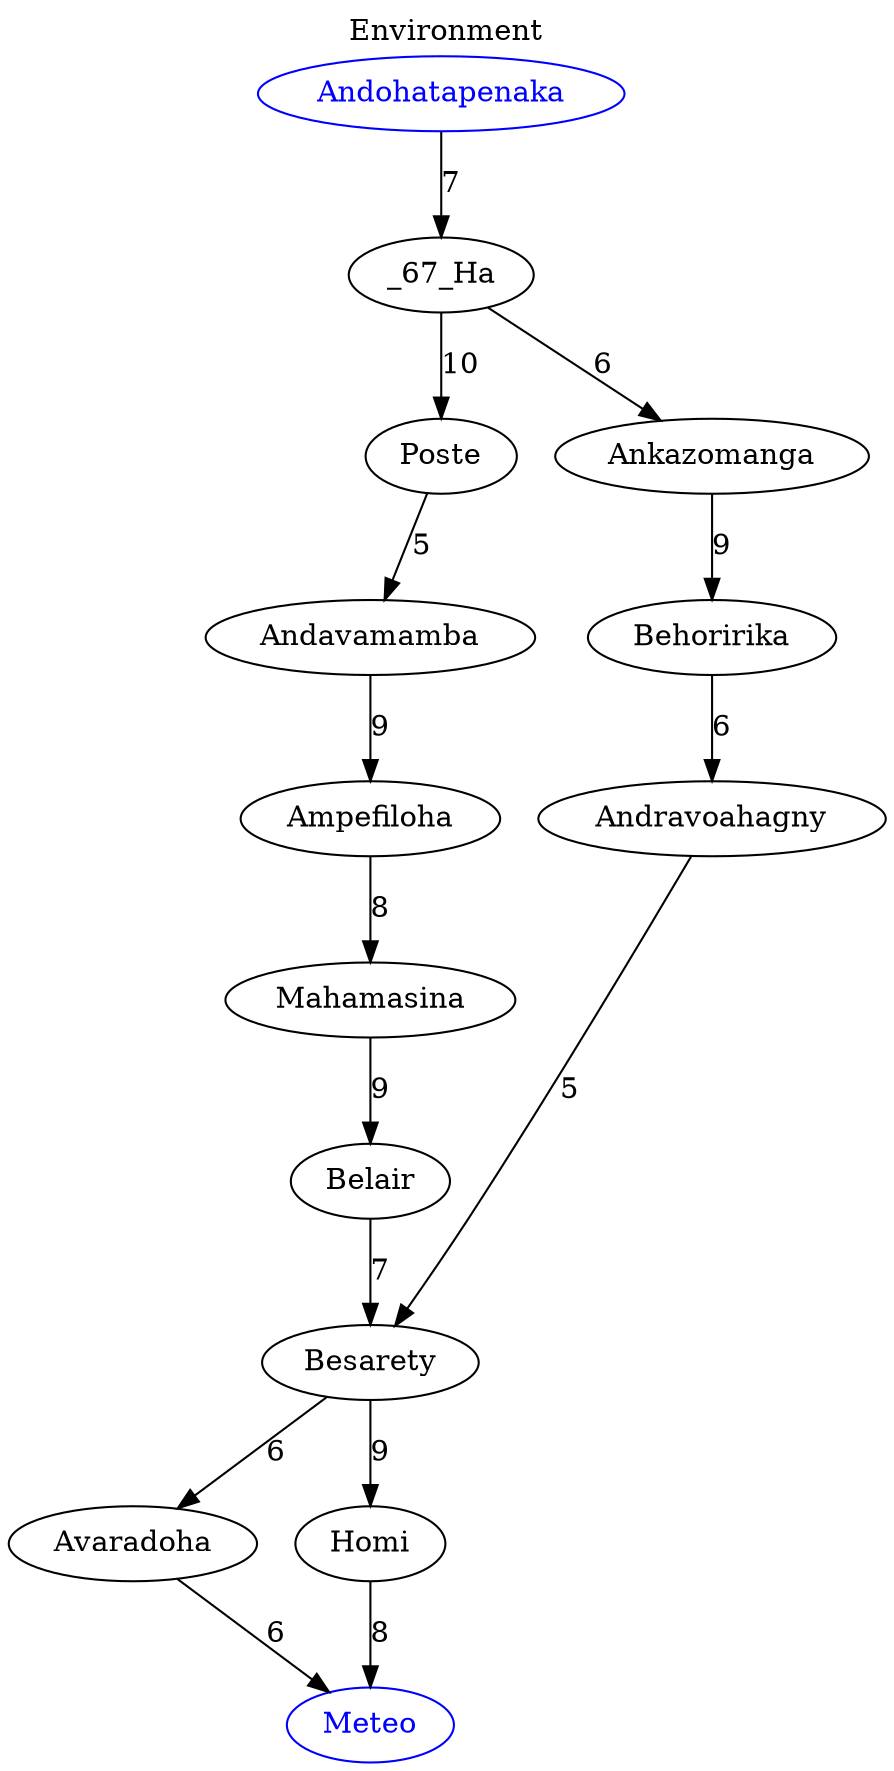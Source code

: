 digraph G {
	labelloc="t"	label="Environment"	 Andohatapenaka [color="blue", fontcolor="blue"];
	 Meteo [color="blue", fontcolor="blue"];
	Andavamamba -> Ampefiloha [weight=9, label="9"];
	Ampefiloha -> Mahamasina [weight=8, label="8"];
	_67_Ha -> Poste [weight=10, label="10"];
	Andohatapenaka -> _67_Ha [weight=7, label="7"];
	Mahamasina -> Belair [weight=9, label="9"];
	Ankazomanga -> Behoririka [weight=9, label="9"];
	Andravoahagny -> Besarety [weight=5, label="5"];
	Besarety -> Avaradoha [weight=6, label="6"];
	Homi -> Meteo [weight=8, label="8"];
	Besarety -> Homi [weight=9, label="9"];
	Poste -> Andavamamba [weight=5, label="5"];
	_67_Ha -> Ankazomanga [weight=6, label="6"];
	Behoririka -> Andravoahagny [weight=6, label="6"];
	Belair -> Besarety [weight=7, label="7"];
	Avaradoha -> Meteo [weight=6, label="6"];
}